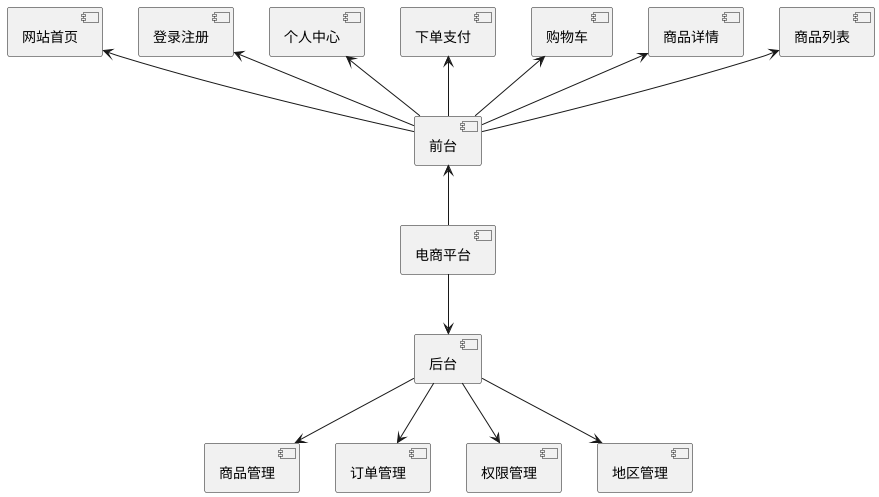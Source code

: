 @startuml

[电商平台] -up-> [前台]
[电商平台] -down-> [后台]

[前台] -up-> [商品列表]
[前台] -up-> [商品详情]
[前台] -up-> [购物车]
[前台] -up-> [下单支付]
[前台] -up-> [个人中心]
[前台] -up-> [登录注册]
[前台] -up-> [网站首页]


[后台] -down-> [商品管理]
[后台] -down-> [订单管理]
[后台] -down-> [权限管理]
[后台] -down-> [地区管理]

@enduml